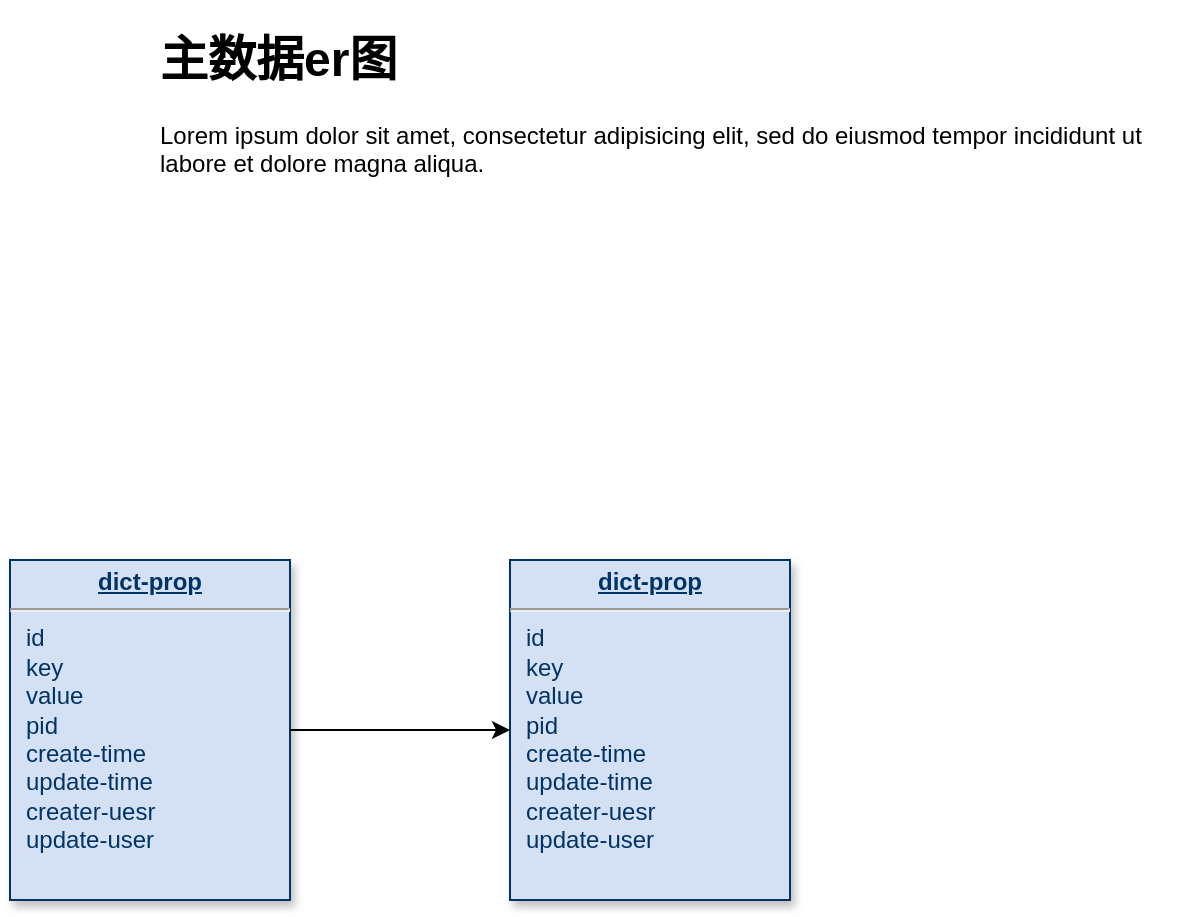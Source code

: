 <mxfile version="20.5.1" type="github">
  <diagram name="Page-1" id="efa7a0a1-bf9b-a30e-e6df-94a7791c09e9">
    <mxGraphModel dx="1422" dy="754" grid="1" gridSize="10" guides="1" tooltips="1" connect="1" arrows="1" fold="1" page="1" pageScale="1" pageWidth="826" pageHeight="1169" background="none" math="0" shadow="0">
      <root>
        <mxCell id="0" />
        <mxCell id="1" parent="0" />
        <mxCell id="Coc5zczk-4DciDy_3ck6-118" value="&lt;p style=&quot;margin: 0px; margin-top: 4px; text-align: center; text-decoration: underline;&quot;&gt;&lt;b&gt;dict-prop&lt;/b&gt;&lt;/p&gt;&lt;hr&gt;&lt;p style=&quot;margin: 0px; margin-left: 8px;&quot;&gt;id&lt;/p&gt;&lt;p style=&quot;margin: 0px; margin-left: 8px;&quot;&gt;key&lt;/p&gt;&lt;p style=&quot;margin: 0px; margin-left: 8px;&quot;&gt;value&lt;/p&gt;&lt;p style=&quot;margin: 0px; margin-left: 8px;&quot;&gt;pid&lt;/p&gt;&lt;p style=&quot;margin: 0px; margin-left: 8px;&quot;&gt;create-time&lt;/p&gt;&lt;p style=&quot;margin: 0px; margin-left: 8px;&quot;&gt;update-time&lt;/p&gt;&lt;p style=&quot;margin: 0px; margin-left: 8px;&quot;&gt;creater-uesr&lt;/p&gt;&lt;p style=&quot;margin: 0px; margin-left: 8px;&quot;&gt;update-user&lt;/p&gt;" style="verticalAlign=top;align=left;overflow=fill;fontSize=12;fontFamily=Helvetica;html=1;strokeColor=#003366;shadow=1;fillColor=#D4E1F5;fontColor=#003366" parent="1" vertex="1">
          <mxGeometry x="340" y="310" width="140" height="170" as="geometry" />
        </mxCell>
        <mxCell id="Coc5zczk-4DciDy_3ck6-119" value="&lt;p style=&quot;margin: 0px; margin-top: 4px; text-align: center; text-decoration: underline;&quot;&gt;&lt;b&gt;dict-prop&lt;/b&gt;&lt;/p&gt;&lt;hr&gt;&lt;p style=&quot;margin: 0px; margin-left: 8px;&quot;&gt;id&lt;/p&gt;&lt;p style=&quot;margin: 0px; margin-left: 8px;&quot;&gt;key&lt;/p&gt;&lt;p style=&quot;margin: 0px; margin-left: 8px;&quot;&gt;value&lt;/p&gt;&lt;p style=&quot;margin: 0px; margin-left: 8px;&quot;&gt;pid&lt;/p&gt;&lt;p style=&quot;margin: 0px; margin-left: 8px;&quot;&gt;create-time&lt;/p&gt;&lt;p style=&quot;margin: 0px; margin-left: 8px;&quot;&gt;update-time&lt;/p&gt;&lt;p style=&quot;margin: 0px; margin-left: 8px;&quot;&gt;creater-uesr&lt;/p&gt;&lt;p style=&quot;margin: 0px; margin-left: 8px;&quot;&gt;update-user&lt;/p&gt;" style="verticalAlign=top;align=left;overflow=fill;fontSize=12;fontFamily=Helvetica;html=1;strokeColor=#003366;shadow=1;fillColor=#D4E1F5;fontColor=#003366" parent="1" vertex="1">
          <mxGeometry x="90" y="310" width="140" height="170" as="geometry" />
        </mxCell>
        <mxCell id="u9UwXxTi4ZUyveVRIG5r-3" value="" style="endArrow=classic;html=1;rounded=0;entryX=0;entryY=0.5;entryDx=0;entryDy=0;" edge="1" parent="1" source="Coc5zczk-4DciDy_3ck6-119" target="Coc5zczk-4DciDy_3ck6-118">
          <mxGeometry width="50" height="50" relative="1" as="geometry">
            <mxPoint x="230" y="445" as="sourcePoint" />
            <mxPoint x="300.711" y="395" as="targetPoint" />
          </mxGeometry>
        </mxCell>
        <mxCell id="u9UwXxTi4ZUyveVRIG5r-7" value="&lt;h1&gt;主数据er图&lt;/h1&gt;&lt;p&gt;Lorem ipsum dolor sit amet, consectetur adipisicing elit, sed do eiusmod tempor incididunt ut labore et dolore magna aliqua.&lt;/p&gt;" style="text;html=1;strokeColor=none;fillColor=none;spacing=5;spacingTop=-20;whiteSpace=wrap;overflow=hidden;rounded=0;" vertex="1" parent="1">
          <mxGeometry x="160" y="40" width="520" height="120" as="geometry" />
        </mxCell>
      </root>
    </mxGraphModel>
  </diagram>
</mxfile>
